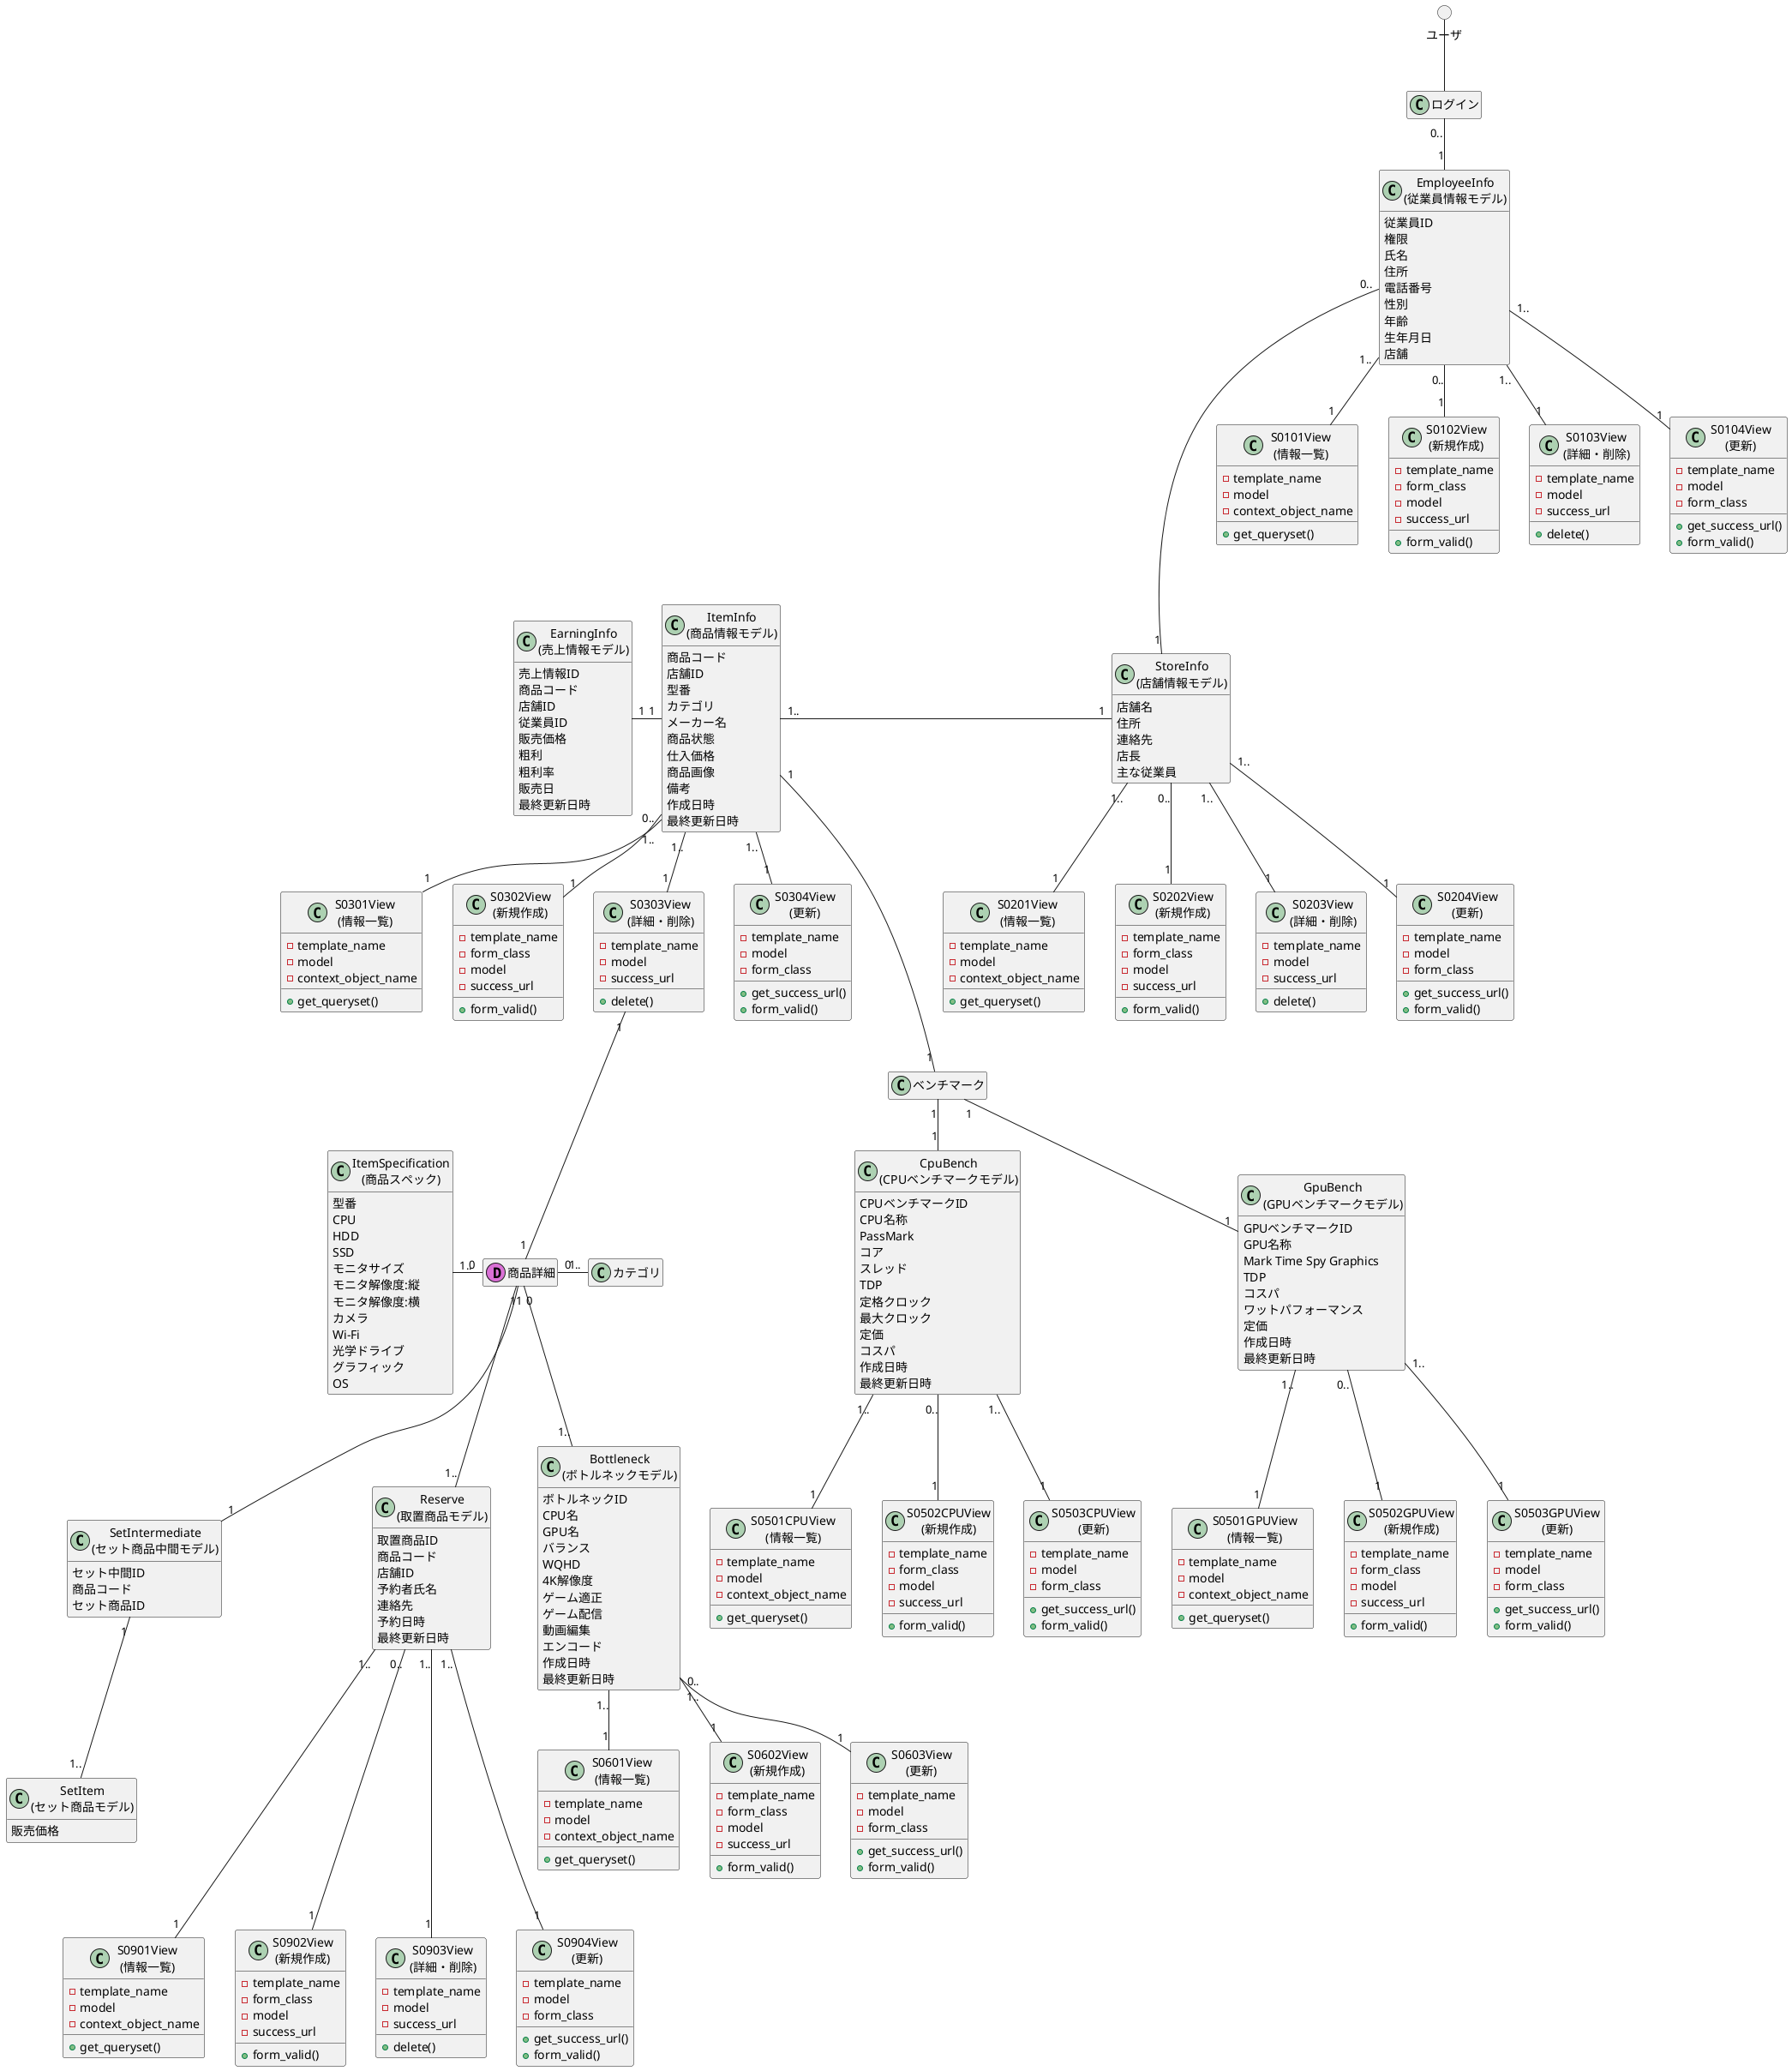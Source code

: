 @startuml class_diagrams

' 属性・メソッドを非表示にする
' hide members
hide empty members
' skinparam groupInheritance 2

circle "ユーザ"
class "ログイン"
class "StoreInfo\n(店舗情報モデル)" as 店舗情報モデル
    class "S0201View\n(情報一覧)" as 店舗情報一覧
    class "S0202View\n(新規作成)" as 店舗新規作成
    class "S0203View\n(詳細・削除)" as 店舗詳細削除
    class "S0204View\n(更新)" as 店舗更新
    ' 流れ
    店舗情報モデル "1.." -d- "1" 店舗情報一覧
    店舗情報モデル "0.." -d- "1" 店舗新規作成
    店舗情報モデル "1.." -d- "1" 店舗詳細削除
    店舗情報モデル "1.." -d- "1" 店舗更新
class "EmployeeInfo\n(従業員情報モデル)" as 従業員情報モデル
    class "S0101View\n(情報一覧)" as 従業員情報一覧
    class "S0102View\n(新規作成)" as 従業員新規作成
    class "S0103View\n(詳細・削除)" as 従業員詳細削除
    class "S0104View\n(更新)" as 従業員更新
    '必要？↓
    ' class "S0105View" as 従業員参照
    ' 流れ
    従業員情報モデル "1.." -d- "1" 従業員情報一覧
    従業員情報モデル "0.." -d- "1" 従業員新規作成
    従業員情報モデル "1.." -d- "1" 従業員詳細削除
    従業員情報モデル "1.." -d- "1" 従業員更新
    class "ItemInfo\n(商品情報モデル)" as 商品情報モデル
    class "S0301View\n(情報一覧)" as 商品情報一覧
    class "S0302View\n(新規作成)" as 商品新規作成
    class "S0303View\n(詳細・削除)" as 商品詳細削除
    class "S0304View\n(更新)" as 商品更新
    ' 流れ
    商品情報モデル "1.." -d- "1" 商品情報一覧
    商品情報モデル "0.." -d- "1" 商品新規作成
    商品情報モデル "1.." -d- "1" 商品詳細削除
    商品情報モデル "1.." -d- "1" 商品更新
class "ItemSpecification\n(商品スペック)" as 商品スペック
' なし
class "SetItem\n(セット商品モデル)" as セット商品モデル
' なし
class "SetIntermediate\n(セット商品中間モデル)" as セット商品中間モデル
' なし
class "Reserve\n(取置商品モデル)" as 取置商品モデル
    class "S0901View\n(情報一覧)" as 取置商品情報一覧
    class "S0902View\n(新規作成)" as 取置商品新規作成
    class "S0903View\n(詳細・削除)" as 取置商品詳細削除
    class "S0904View\n(更新)" as 取置商品更新
    ' 流れ
    取置商品モデル "1.." -d-- "1" 取置商品情報一覧
    取置商品モデル "0.." -d-- "1" 取置商品新規作成
    取置商品モデル "1.." -d-- "1" 取置商品詳細削除
    取置商品モデル "1.." -d-- "1" 取置商品更新
class "EarningInfo\n(売上情報モデル)" as 売上情報モデル
' なし
class "CpuBench\n(CPUベンチマークモデル)" as CPUベンチマークモデル
    class "S0501CPUView\n(情報一覧)" as CPUベンチマーク情報一覧
    class "S0502CPUView\n(新規作成)" as CPUベンチマーク新規作成
    class "S0503CPUView\n(更新)" as CPUベンチマーク更新
    ' 流れ
    CPUベンチマークモデル "1.." -d- "1" CPUベンチマーク情報一覧
    CPUベンチマークモデル "0.." -d- "1" CPUベンチマーク新規作成
    CPUベンチマークモデル "1.." -d- "1" CPUベンチマーク更新
class "GpuBench\n(GPUベンチマークモデル)" as GPUベンチマークモデル
    class "S0501GPUView\n(情報一覧)" as GPUベンチマーク情報一覧
    class "S0502GPUView\n(新規作成)" as GPUベンチマーク新規作成
    class "S0503GPUView\n(更新)" as GPUベンチマーク更新
    ' 流れ
    GPUベンチマークモデル "1.." -d- "1" GPUベンチマーク情報一覧
    GPUベンチマークモデル "0.." -d- "1" GPUベンチマーク新規作成
    GPUベンチマークモデル "1.." -d- "1" GPUベンチマーク更新
class "Bottleneck\n(ボトルネックモデル)" as ボトルネックモデル
    class "S0601View\n(情報一覧)" as ボトルネック情報一覧
    class "S0602View\n(新規作成)" as ボトルネック新規作成
    class "S0603View\n(更新)" as ボトルネック更新
    ' 流れ
    ボトルネックモデル "1.." -d- "1" ボトルネック情報一覧
    ボトルネックモデル "0.." -d- "1" ボトルネック新規作成
    ボトルネックモデル "1.." -d- "1" ボトルネック更新

' 流れ
ユーザ -- ログイン
ログイン "0.." -- "1" 従業員情報モデル
従業員情報モデル "0.." --- "1" 店舗情報モデル
店舗情報モデル "1" -l- "1.." 商品情報モデル
商品情報モデル "1" -l- "1" 売上情報モデル
class 商品詳細 << (D,orchid) >>
商品詳細削除 "1" --- "1" 商品詳細
商品詳細 "0" -l- "1.." 商品スペック
商品詳細 "1" -- "1" セット商品中間モデル
商品詳細 "0" -r- "1.." カテゴリ
セット商品中間モデル "1" -d- "1.." セット商品モデル
商品詳細 "1" -- "1.." 取置商品モデル
商品詳細 "0" -- "1.." ボトルネックモデル
商品情報モデル "1" -d-- "1" ベンチマーク
ベンチマーク "1" -d- "1"  CPUベンチマークモデル  
ベンチマーク "1" -d- "1"  GPUベンチマークモデル



' /属性/
' 店舗情報モデル
店舗情報モデル : 店舗名
店舗情報モデル : 住所
店舗情報モデル : 連絡先
店舗情報モデル : 店長
店舗情報モデル : 主な従業員
店舗情報一覧 : -template_name
店舗情報一覧 : -model
店舗情報一覧 : -context_object_name
店舗情報一覧 : +get_queryset()
店舗新規作成 : -template_name
店舗新規作成 : -form_class
店舗新規作成 : -model
店舗新規作成 : -success_url
店舗新規作成 : +form_valid()
店舗詳細削除 : -template_name
店舗詳細削除 : -model
店舗詳細削除 : -success_url
店舗詳細削除 : +delete()
店舗更新 : -template_name
店舗更新 : -model
店舗更新 : -form_class
店舗更新 : +get_success_url()
店舗更新 : +form_valid()

'従業員情報モデル
従業員情報モデル : 従業員ID
従業員情報モデル : 権限
従業員情報モデル : 氏名
従業員情報モデル : 住所
従業員情報モデル : 電話番号
従業員情報モデル : 性別
従業員情報モデル : 年齢
従業員情報モデル : 生年月日
従業員情報モデル : 店舗
従業員情報一覧 : -template_name
従業員情報一覧 : -model
従業員情報一覧 : -context_object_name
従業員情報一覧 : +get_queryset()
従業員新規作成 : -template_name
従業員新規作成 : -form_class
従業員新規作成 : -model
従業員新規作成 : -success_url
従業員新規作成 : +form_valid()
従業員詳細削除 : -template_name
従業員詳細削除 : -model
従業員詳細削除 : -success_url
従業員詳細削除 : +delete()
従業員更新 : -template_name
従業員更新 : -model
従業員更新 : -form_class
従業員更新 : +get_success_url()
従業員更新 : +form_valid()

' 商品情報モデル
商品情報モデル : 商品コード
商品情報モデル : 店舗ID
商品情報モデル : 型番
商品情報モデル : カテゴリ
商品情報モデル : メーカー名
商品情報モデル : 商品状態
商品情報モデル : 仕入価格
商品情報モデル : 商品画像
商品情報モデル : 備考
商品情報モデル : 作成日時
商品情報モデル : 最終更新日時
商品情報一覧 : -template_name
商品情報一覧 : -model
商品情報一覧 : -context_object_name
商品情報一覧 : +get_queryset()
商品新規作成 : -template_name
商品新規作成 : -form_class
商品新規作成 : -model
商品新規作成 : -success_url
商品新規作成 : +form_valid()
商品詳細削除 : -template_name
商品詳細削除 : -model
商品詳細削除 : -success_url
商品詳細削除 : +delete()
商品更新 : -template_name
商品更新 : -model
商品更新 : -form_class
商品更新 : +get_success_url()
商品更新 : +form_valid()

' 商品スペック
商品スペック : 型番
商品スペック : CPU
商品スペック : HDD
商品スペック : SSD
商品スペック : モニタサイズ
商品スペック : モニタ解像度:縦
商品スペック : モニタ解像度:横
商品スペック : カメラ
商品スペック : Wi-Fi
商品スペック : 光学ドライブ
商品スペック : グラフィック
商品スペック : OS

' 取置商品モデル
取置商品モデル : 取置商品ID
取置商品モデル : 商品コード
取置商品モデル : 店舗ID
取置商品モデル : 予約者氏名
取置商品モデル : 連絡先
取置商品モデル : 予約日時
取置商品モデル : 最終更新日時
取置商品情報一覧 : -template_name
取置商品情報一覧 : -model
取置商品情報一覧 : -context_object_name
取置商品情報一覧 : +get_queryset()
取置商品新規作成 : -template_name
取置商品新規作成 : -form_class
取置商品新規作成 : -model
取置商品新規作成 : -success_url
取置商品新規作成 : +form_valid()
取置商品詳細削除 : -template_name
取置商品詳細削除 : -model
取置商品詳細削除 : -success_url
取置商品詳細削除 : +delete()
取置商品更新 : -template_name
取置商品更新 : -model
取置商品更新 : -form_class
取置商品更新 : +get_success_url()
取置商品更新 : +form_valid()

' セット商品モデル
セット商品モデル : 販売価格

' セット商品中間モデル
セット商品中間モデル : セット中間ID
セット商品中間モデル : 商品コード
セット商品中間モデル : セット商品ID

' 売上情報モデル
売上情報モデル : 売上情報ID
売上情報モデル : 商品コード
売上情報モデル : 店舗ID
売上情報モデル : 従業員ID
売上情報モデル : 販売価格
売上情報モデル : 粗利
売上情報モデル : 粗利率
売上情報モデル : 販売日
売上情報モデル : 最終更新日時

' CPUベンチマークモデル
CPUベンチマークモデル : CPUベンチマークID
CPUベンチマークモデル : CPU名称
CPUベンチマークモデル : PassMark
CPUベンチマークモデル : コア
CPUベンチマークモデル : スレッド
CPUベンチマークモデル : TDP
CPUベンチマークモデル : 定格クロック
CPUベンチマークモデル : 最大クロック
CPUベンチマークモデル : 定価
CPUベンチマークモデル : コスパ
CPUベンチマークモデル : 作成日時
CPUベンチマークモデル : 最終更新日時
CPUベンチマーク情報一覧 : -template_name
CPUベンチマーク情報一覧 : -model
CPUベンチマーク情報一覧 : -context_object_name
CPUベンチマーク情報一覧 : +get_queryset()
CPUベンチマーク新規作成 : -template_name
CPUベンチマーク新規作成 : -form_class
CPUベンチマーク新規作成 : -model
CPUベンチマーク新規作成 : -success_url
CPUベンチマーク新規作成 : +form_valid()
CPUベンチマーク更新 : -template_name
CPUベンチマーク更新 : -model
CPUベンチマーク更新 : -form_class
CPUベンチマーク更新 : +get_success_url()
CPUベンチマーク更新 : +form_valid()

' GPUベンチマークモデル
GPUベンチマークモデル : GPUベンチマークID
GPUベンチマークモデル : GPU名称
GPUベンチマークモデル : Mark Time Spy Graphics
GPUベンチマークモデル : TDP
GPUベンチマークモデル : コスパ
GPUベンチマークモデル : ワットパフォーマンス
GPUベンチマークモデル : 定価
GPUベンチマークモデル : 作成日時
GPUベンチマークモデル : 最終更新日時
GPUベンチマーク情報一覧 : -template_name
GPUベンチマーク情報一覧 : -model
GPUベンチマーク情報一覧 : -context_object_name
GPUベンチマーク情報一覧 : +get_queryset()
GPUベンチマーク新規作成 : -template_name
GPUベンチマーク新規作成 : -form_class
GPUベンチマーク新規作成 : -model
GPUベンチマーク新規作成 : -success_url
GPUベンチマーク新規作成 : +form_valid()
GPUベンチマーク更新 : -template_name
GPUベンチマーク更新 : -model
GPUベンチマーク更新 : -form_class
GPUベンチマーク更新 : +get_success_url()
GPUベンチマーク更新 : +form_valid()

' ボトルネックモデル
ボトルネックモデル : ボトルネックID
ボトルネックモデル : CPU名
ボトルネックモデル : GPU名
ボトルネックモデル : バランス
ボトルネックモデル : WQHD
ボトルネックモデル : 4K解像度
ボトルネックモデル : ゲーム適正
ボトルネックモデル : ゲーム配信
ボトルネックモデル : 動画編集
ボトルネックモデル : エンコード
ボトルネックモデル : 作成日時
ボトルネックモデル : 最終更新日時
ボトルネック情報一覧 : -template_name
ボトルネック情報一覧 : -model
ボトルネック情報一覧 : -context_object_name
ボトルネック情報一覧 : +get_queryset()
ボトルネック新規作成 : -template_name
ボトルネック新規作成 : -form_class
ボトルネック新規作成 : -model
ボトルネック新規作成 : -success_url
ボトルネック新規作成 : +form_valid()
ボトルネック更新 : -template_name
ボトルネック更新 : -model
ボトルネック更新 : -form_class
ボトルネック更新 : +get_success_url()
ボトルネック更新 : +form_valid()
@enduml